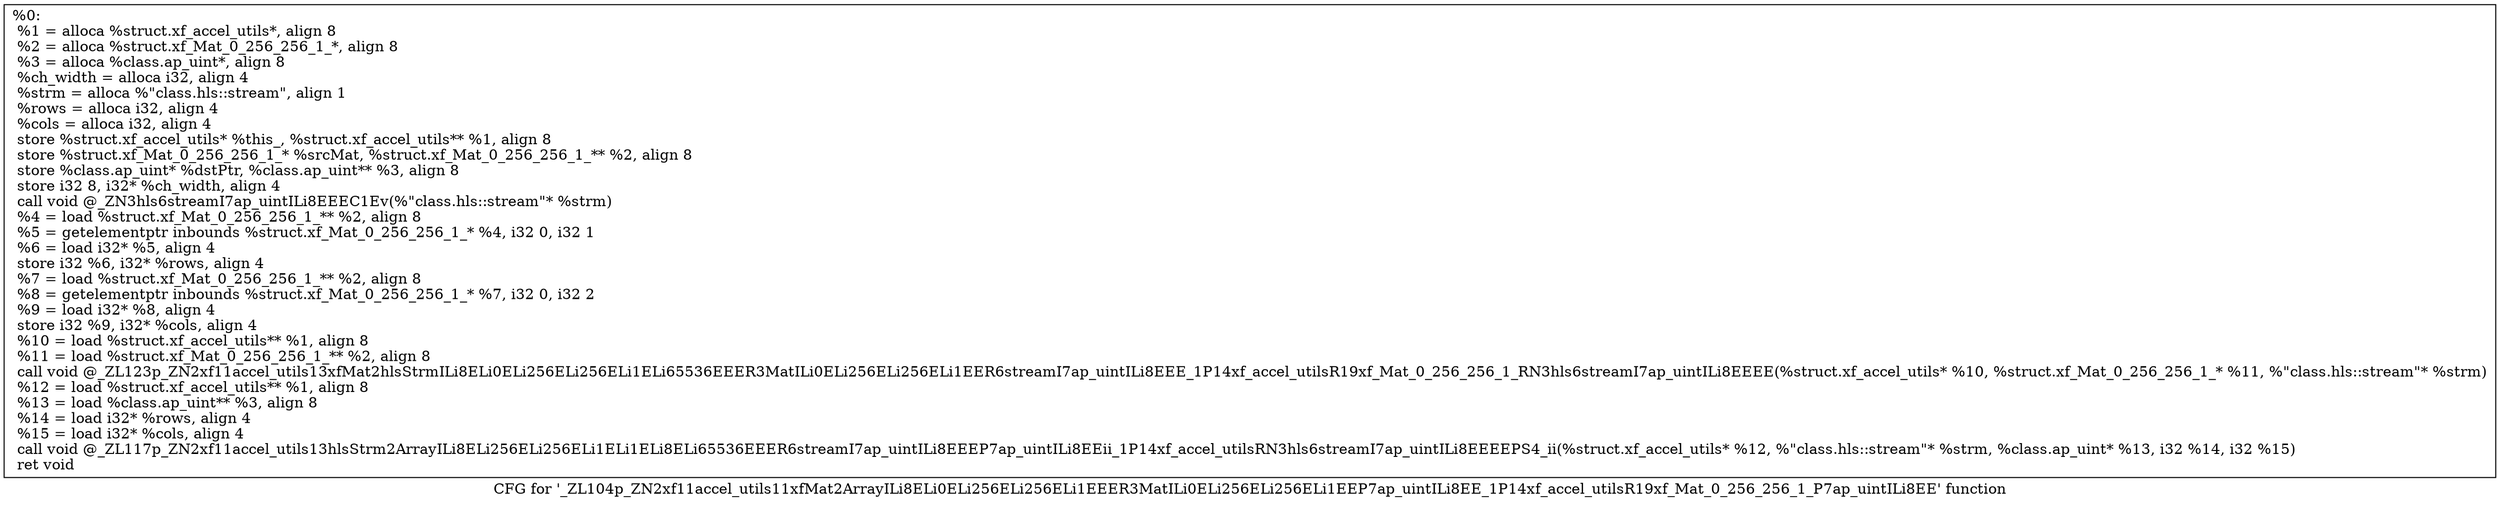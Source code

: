 digraph "CFG for '_ZL104p_ZN2xf11accel_utils11xfMat2ArrayILi8ELi0ELi256ELi256ELi1EEER3MatILi0ELi256ELi256ELi1EEP7ap_uintILi8EE_1P14xf_accel_utilsR19xf_Mat_0_256_256_1_P7ap_uintILi8EE' function" {
	label="CFG for '_ZL104p_ZN2xf11accel_utils11xfMat2ArrayILi8ELi0ELi256ELi256ELi1EEER3MatILi0ELi256ELi256ELi1EEP7ap_uintILi8EE_1P14xf_accel_utilsR19xf_Mat_0_256_256_1_P7ap_uintILi8EE' function";

	Node0x2f8d170 [shape=record,label="{%0:\l  %1 = alloca %struct.xf_accel_utils*, align 8\l  %2 = alloca %struct.xf_Mat_0_256_256_1_*, align 8\l  %3 = alloca %class.ap_uint*, align 8\l  %ch_width = alloca i32, align 4\l  %strm = alloca %\"class.hls::stream\", align 1\l  %rows = alloca i32, align 4\l  %cols = alloca i32, align 4\l  store %struct.xf_accel_utils* %this_, %struct.xf_accel_utils** %1, align 8\l  store %struct.xf_Mat_0_256_256_1_* %srcMat, %struct.xf_Mat_0_256_256_1_** %2, align 8\l  store %class.ap_uint* %dstPtr, %class.ap_uint** %3, align 8\l  store i32 8, i32* %ch_width, align 4\l  call void @_ZN3hls6streamI7ap_uintILi8EEEC1Ev(%\"class.hls::stream\"* %strm)\l  %4 = load %struct.xf_Mat_0_256_256_1_** %2, align 8\l  %5 = getelementptr inbounds %struct.xf_Mat_0_256_256_1_* %4, i32 0, i32 1\l  %6 = load i32* %5, align 4\l  store i32 %6, i32* %rows, align 4\l  %7 = load %struct.xf_Mat_0_256_256_1_** %2, align 8\l  %8 = getelementptr inbounds %struct.xf_Mat_0_256_256_1_* %7, i32 0, i32 2\l  %9 = load i32* %8, align 4\l  store i32 %9, i32* %cols, align 4\l  %10 = load %struct.xf_accel_utils** %1, align 8\l  %11 = load %struct.xf_Mat_0_256_256_1_** %2, align 8\l  call void @_ZL123p_ZN2xf11accel_utils13xfMat2hlsStrmILi8ELi0ELi256ELi256ELi1ELi65536EEER3MatILi0ELi256ELi256ELi1EER6streamI7ap_uintILi8EEE_1P14xf_accel_utilsR19xf_Mat_0_256_256_1_RN3hls6streamI7ap_uintILi8EEEE(%struct.xf_accel_utils* %10, %struct.xf_Mat_0_256_256_1_* %11, %\"class.hls::stream\"* %strm)\l  %12 = load %struct.xf_accel_utils** %1, align 8\l  %13 = load %class.ap_uint** %3, align 8\l  %14 = load i32* %rows, align 4\l  %15 = load i32* %cols, align 4\l  call void @_ZL117p_ZN2xf11accel_utils13hlsStrm2ArrayILi8ELi256ELi256ELi1ELi1ELi8ELi65536EEER6streamI7ap_uintILi8EEEP7ap_uintILi8EEii_1P14xf_accel_utilsRN3hls6streamI7ap_uintILi8EEEEPS4_ii(%struct.xf_accel_utils* %12, %\"class.hls::stream\"* %strm, %class.ap_uint* %13, i32 %14, i32 %15)\l  ret void\l}"];
}
